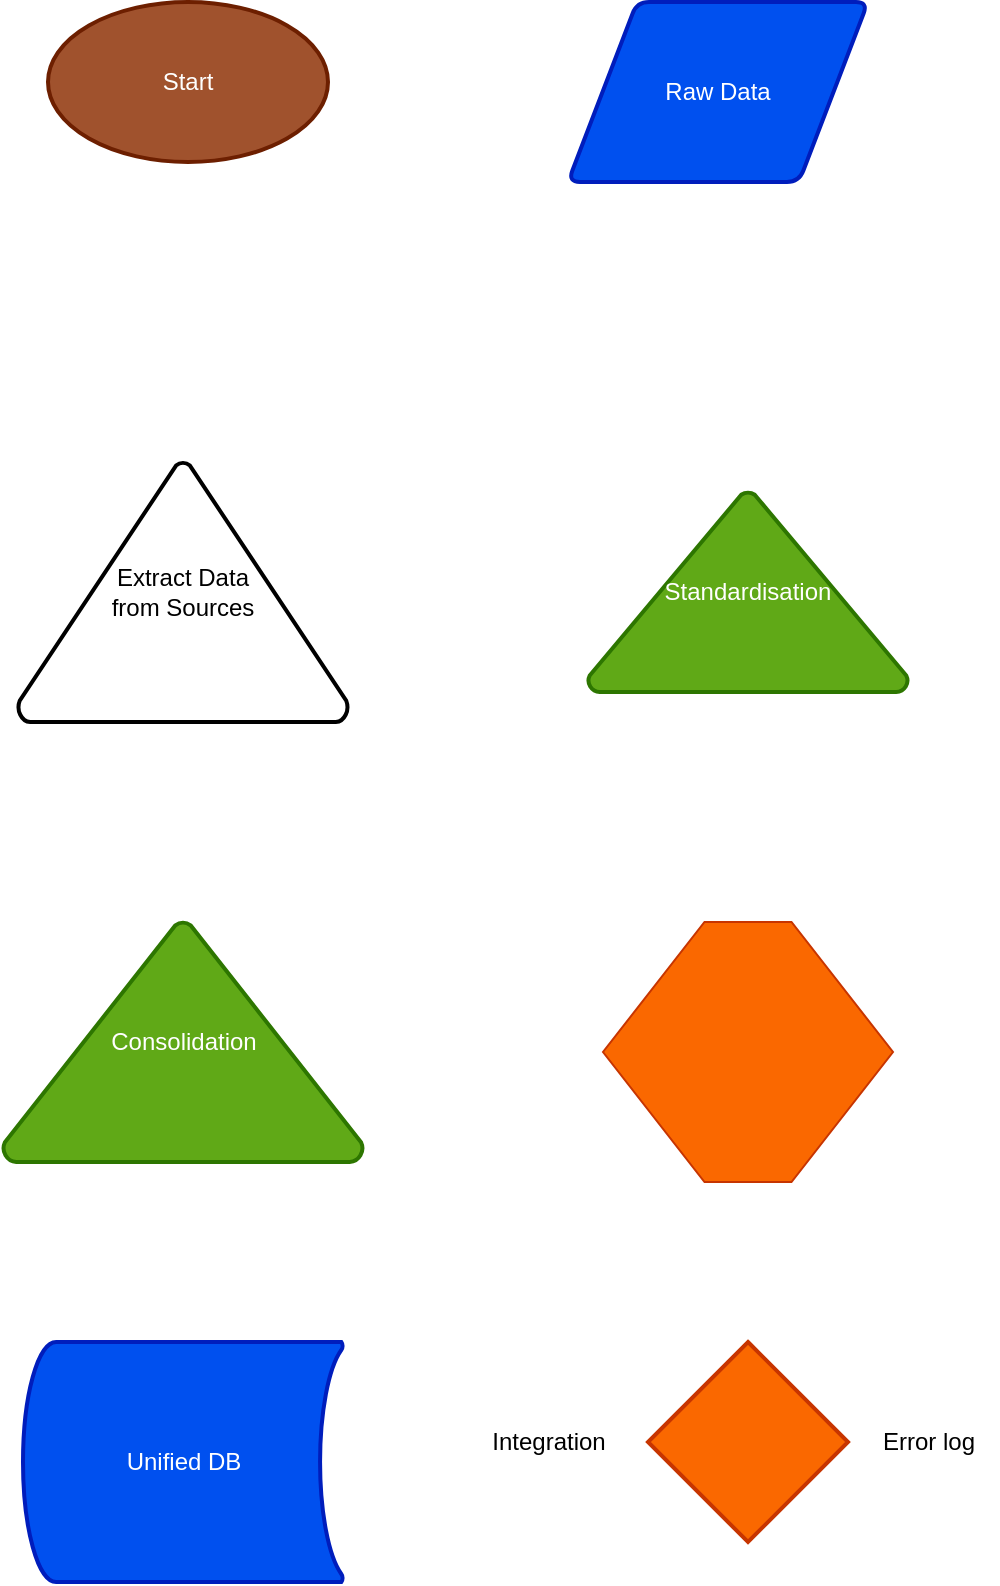 <mxfile>
    <diagram id="CxLXmySrosKetIGR7P0P" name="Page-1">
        <mxGraphModel dx="1770" dy="2138" grid="1" gridSize="10" guides="1" tooltips="1" connect="1" arrows="1" fold="1" page="1" pageScale="1" pageWidth="827" pageHeight="1169" math="0" shadow="0">
            <root>
                <mxCell id="0"/>
                <mxCell id="1" parent="0"/>
                <mxCell id="2" value="Start" style="strokeWidth=2;html=1;shape=mxgraph.flowchart.start_1;whiteSpace=wrap;fillColor=#a0522d;fontColor=#ffffff;strokeColor=#6D1F00;" vertex="1" parent="1">
                    <mxGeometry x="320" y="-470" width="140" height="80" as="geometry"/>
                </mxCell>
                <mxCell id="3" value="Raw Data" style="shape=parallelogram;html=1;strokeWidth=2;perimeter=parallelogramPerimeter;whiteSpace=wrap;rounded=1;arcSize=12;size=0.23;fillColor=#0050ef;fontColor=#ffffff;strokeColor=#001DBC;" vertex="1" parent="1">
                    <mxGeometry x="580" y="-470" width="150" height="90" as="geometry"/>
                </mxCell>
                <mxCell id="4" value="Extract Data &lt;br&gt;from Sources" style="strokeWidth=2;html=1;shape=mxgraph.flowchart.extract_or_measurement;whiteSpace=wrap;" vertex="1" parent="1">
                    <mxGeometry x="305" y="-240" width="165" height="130" as="geometry"/>
                </mxCell>
                <mxCell id="5" value="Standardisation" style="strokeWidth=2;html=1;shape=mxgraph.flowchart.extract_or_measurement;whiteSpace=wrap;fillColor=#60a917;fontColor=#ffffff;strokeColor=#2D7600;" vertex="1" parent="1">
                    <mxGeometry x="590" y="-225" width="160" height="100" as="geometry"/>
                </mxCell>
                <mxCell id="6" value="Consolidation" style="strokeWidth=2;html=1;shape=mxgraph.flowchart.extract_or_measurement;whiteSpace=wrap;fillColor=#60a917;fontColor=#ffffff;strokeColor=#2D7600;" vertex="1" parent="1">
                    <mxGeometry x="297.5" y="-10" width="180" height="120" as="geometry"/>
                </mxCell>
                <mxCell id="7" value="&lt;font color=&quot;#ffffff&quot;&gt;Validation&lt;/font&gt;" style="verticalLabelPosition=bottom;verticalAlign=top;html=1;shape=hexagon;perimeter=hexagonPerimeter2;arcSize=6;size=0.35;fillColor=#fa6800;fontColor=#000000;strokeColor=#C73500;" vertex="1" parent="1">
                    <mxGeometry x="597.5" y="-10" width="145" height="130" as="geometry"/>
                </mxCell>
                <mxCell id="10" value="Unified DB" style="strokeWidth=2;html=1;shape=mxgraph.flowchart.stored_data;whiteSpace=wrap;fillColor=#0050ef;fontColor=#ffffff;strokeColor=#001DBC;" vertex="1" parent="1">
                    <mxGeometry x="307.5" y="200" width="160" height="120" as="geometry"/>
                </mxCell>
                <mxCell id="11" value="" style="strokeWidth=2;html=1;shape=mxgraph.flowchart.decision;whiteSpace=wrap;fillColor=#fa6800;fontColor=#000000;strokeColor=#C73500;" vertex="1" parent="1">
                    <mxGeometry x="620" y="200" width="100" height="100" as="geometry"/>
                </mxCell>
                <mxCell id="12" value="Integration" style="text;html=1;align=center;verticalAlign=middle;resizable=0;points=[];autosize=1;strokeColor=none;fillColor=none;" vertex="1" parent="1">
                    <mxGeometry x="530" y="235" width="80" height="30" as="geometry"/>
                </mxCell>
                <mxCell id="13" value="Error log" style="text;html=1;align=center;verticalAlign=middle;resizable=0;points=[];autosize=1;strokeColor=none;fillColor=none;" vertex="1" parent="1">
                    <mxGeometry x="725" y="235" width="70" height="30" as="geometry"/>
                </mxCell>
            </root>
        </mxGraphModel>
    </diagram>
</mxfile>